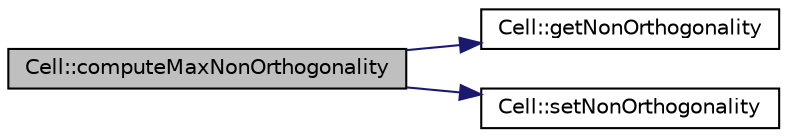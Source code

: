 digraph "Cell::computeMaxNonOrthogonality"
{
 // LATEX_PDF_SIZE
  edge [fontname="Helvetica",fontsize="10",labelfontname="Helvetica",labelfontsize="10"];
  node [fontname="Helvetica",fontsize="10",shape=record];
  rankdir="LR";
  Node1 [label="Cell::computeMaxNonOrthogonality",height=0.2,width=0.4,color="black", fillcolor="grey75", style="filled", fontcolor="black",tooltip=" "];
  Node1 -> Node2 [color="midnightblue",fontsize="10",style="solid",fontname="Helvetica"];
  Node2 [label="Cell::getNonOrthogonality",height=0.2,width=0.4,color="black", fillcolor="white", style="filled",URL="$classCell.html#ad0d3cc2ade9842cdf50c80172859e9b6",tooltip=" "];
  Node1 -> Node3 [color="midnightblue",fontsize="10",style="solid",fontname="Helvetica"];
  Node3 [label="Cell::setNonOrthogonality",height=0.2,width=0.4,color="black", fillcolor="white", style="filled",URL="$classCell.html#a012ac2f9ec17c9f44ead22d995bc723f",tooltip=" "];
}
